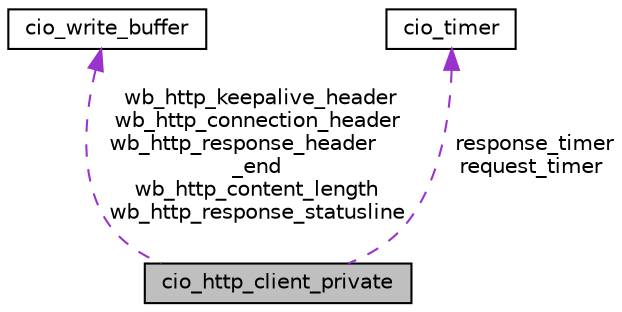 digraph "cio_http_client_private"
{
  edge [fontname="Helvetica",fontsize="10",labelfontname="Helvetica",labelfontsize="10"];
  node [fontname="Helvetica",fontsize="10",shape=record];
  Node1 [label="cio_http_client_private",height=0.2,width=0.4,color="black", fillcolor="grey75", style="filled", fontcolor="black"];
  Node2 -> Node1 [dir="back",color="darkorchid3",fontsize="10",style="dashed",label=" wb_http_keepalive_header\nwb_http_connection_header\nwb_http_response_header\l_end\nwb_http_content_length\nwb_http_response_statusline" ,fontname="Helvetica"];
  Node2 [label="cio_write_buffer",height=0.2,width=0.4,color="black", fillcolor="white", style="filled",URL="$structcio__write__buffer.html",tooltip="Structure to build up a write buffer chain. "];
  Node3 -> Node1 [dir="back",color="darkorchid3",fontsize="10",style="dashed",label=" response_timer\nrequest_timer" ,fontname="Helvetica"];
  Node3 [label="cio_timer",height=0.2,width=0.4,color="black", fillcolor="white", style="filled",URL="$structcio__timer.html"];
}
